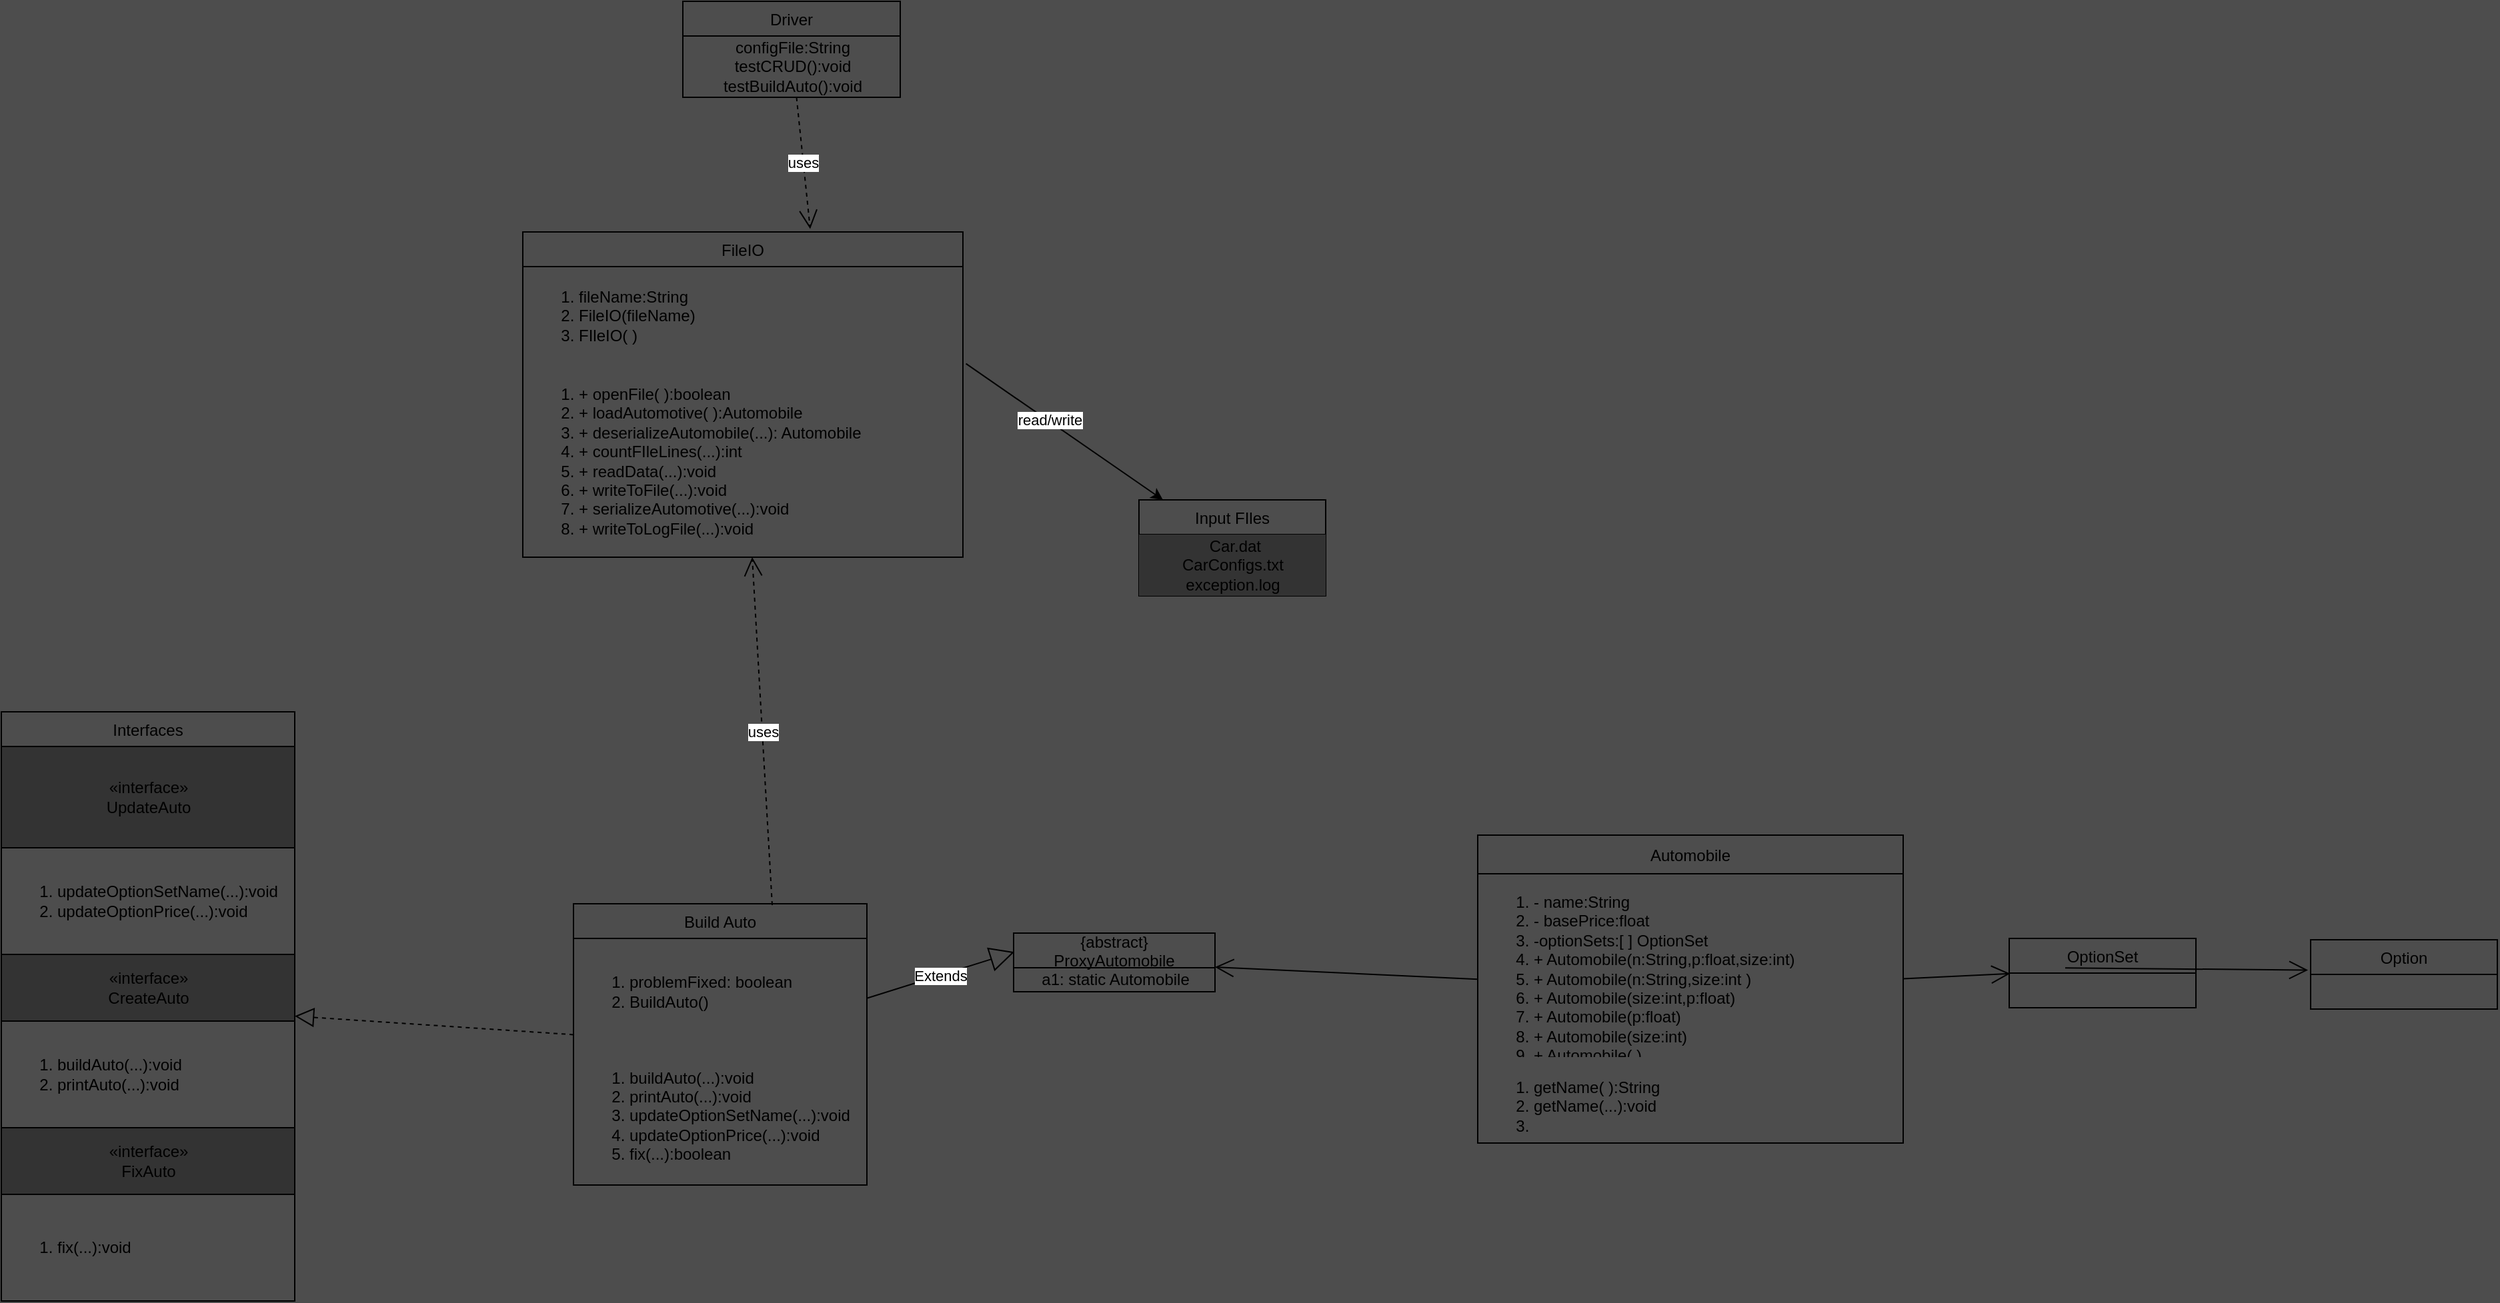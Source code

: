 <mxfile version="13.0.3" type="device"><diagram id="MWCZUFZZ0wEF4vx_gbho" name="Page-1"><mxGraphModel dx="1104" dy="1803" grid="0" gridSize="10" guides="1" tooltips="1" connect="0" arrows="1" fold="1" page="1" pageScale="1" pageWidth="850" pageHeight="1100" background="#4D4D4D" math="0" shadow="0"><root><mxCell id="0"/><mxCell id="1" parent="0"/><mxCell id="4vhqNQR_uglI4IgqSI2e-42" value="Extends" style="endArrow=block;endSize=16;endFill=0;html=1;entryX=0.004;entryY=0.321;entryDx=0;entryDy=0;entryPerimeter=0;" edge="1" parent="1" source="4vhqNQR_uglI4IgqSI2e-40" target="4vhqNQR_uglI4IgqSI2e-132"><mxGeometry width="160" relative="1" as="geometry"><mxPoint x="546" y="196.58" as="sourcePoint"/><mxPoint x="706" y="196.58" as="targetPoint"/></mxGeometry></mxCell><mxCell id="4vhqNQR_uglI4IgqSI2e-52" value="" style="endArrow=block;dashed=1;endFill=0;endSize=12;html=1;" edge="1" parent="1" source="4vhqNQR_uglI4IgqSI2e-40" target="4vhqNQR_uglI4IgqSI2e-48"><mxGeometry width="160" relative="1" as="geometry"><mxPoint x="320" y="404" as="sourcePoint"/><mxPoint x="116" y="144" as="targetPoint"/></mxGeometry></mxCell><mxCell id="4vhqNQR_uglI4IgqSI2e-67" value="" style="endArrow=open;endFill=1;endSize=12;html=1;" edge="1" parent="1" source="4vhqNQR_uglI4IgqSI2e-32" target="4vhqNQR_uglI4IgqSI2e-132"><mxGeometry width="160" relative="1" as="geometry"><mxPoint x="998.5" y="166.52" as="sourcePoint"/><mxPoint x="865.0" y="171" as="targetPoint"/></mxGeometry></mxCell><mxCell id="4vhqNQR_uglI4IgqSI2e-68" value="" style="endArrow=open;endFill=1;endSize=12;html=1;entryX=0.005;entryY=0.508;entryDx=0;entryDy=0;entryPerimeter=0;" edge="1" parent="1" source="4vhqNQR_uglI4IgqSI2e-32" target="4vhqNQR_uglI4IgqSI2e-26"><mxGeometry width="160" relative="1" as="geometry"><mxPoint x="1473.0" y="240.275" as="sourcePoint"/><mxPoint x="1279.51" y="273" as="targetPoint"/></mxGeometry></mxCell><mxCell id="4vhqNQR_uglI4IgqSI2e-69" value="" style="endArrow=open;endFill=1;endSize=12;html=1;exitX=0.99;exitY=0.475;exitDx=0;exitDy=0;exitPerimeter=0;entryX=-0.014;entryY=0.438;entryDx=0;entryDy=0;entryPerimeter=0;" edge="1" parent="1" target="4vhqNQR_uglI4IgqSI2e-22"><mxGeometry width="160" relative="1" as="geometry"><mxPoint x="1570.51" y="192.14" as="sourcePoint"/><mxPoint x="1666.13" y="192.272" as="targetPoint"/></mxGeometry></mxCell><mxCell id="4vhqNQR_uglI4IgqSI2e-78" value="uses" style="endArrow=open;endSize=12;dashed=1;html=1;entryX=0.653;entryY=-0.009;entryDx=0;entryDy=0;entryPerimeter=0;" edge="1" parent="1" source="4vhqNQR_uglI4IgqSI2e-74" target="4vhqNQR_uglI4IgqSI2e-77"><mxGeometry width="160" relative="1" as="geometry"><mxPoint x="1002" y="-104" as="sourcePoint"/><mxPoint x="1162" y="-104" as="targetPoint"/></mxGeometry></mxCell><mxCell id="4vhqNQR_uglI4IgqSI2e-85" value="uses" style="endArrow=open;endSize=12;dashed=1;html=1;" edge="1" parent="1" target="4vhqNQR_uglI4IgqSI2e-77"><mxGeometry width="160" relative="1" as="geometry"><mxPoint x="601" y="145" as="sourcePoint"/><mxPoint x="601" y="88.0" as="targetPoint"/></mxGeometry></mxCell><mxCell id="4vhqNQR_uglI4IgqSI2e-120" value="" style="endArrow=classic;html=1;exitX=1.007;exitY=0.405;exitDx=0;exitDy=0;exitPerimeter=0;" edge="1" parent="1" source="4vhqNQR_uglI4IgqSI2e-77" target="4vhqNQR_uglI4IgqSI2e-89"><mxGeometry width="50" height="50" relative="1" as="geometry"><mxPoint x="710" y="76" as="sourcePoint"/><mxPoint x="760" y="26" as="targetPoint"/></mxGeometry></mxCell><mxCell id="4vhqNQR_uglI4IgqSI2e-121" value="read/write" style="edgeLabel;html=1;align=center;verticalAlign=middle;resizable=0;points=[];" vertex="1" connectable="0" parent="4vhqNQR_uglI4IgqSI2e-120"><mxGeometry x="-0.166" y="1" relative="1" as="geometry"><mxPoint as="offset"/></mxGeometry></mxCell><mxCell id="4vhqNQR_uglI4IgqSI2e-40" value="Build Auto" style="swimlane;fontStyle=0;childLayout=stackLayout;horizontal=1;startSize=26;fillColor=none;horizontalStack=0;resizeParent=1;resizeParentMax=0;resizeLast=0;collapsible=1;marginBottom=0;" vertex="1" parent="1"><mxGeometry x="452" y="144" width="220" height="211" as="geometry"/></mxCell><mxCell id="4vhqNQR_uglI4IgqSI2e-124" value="&lt;ol&gt;&lt;li&gt;problemFixed: boolean&lt;/li&gt;&lt;li&gt;BuildAuto()&lt;/li&gt;&lt;/ol&gt;" style="text;strokeColor=none;fillColor=none;html=1;whiteSpace=wrap;verticalAlign=middle;overflow=hidden;" vertex="1" parent="4vhqNQR_uglI4IgqSI2e-40"><mxGeometry y="26" width="220" height="80" as="geometry"/></mxCell><mxCell id="4vhqNQR_uglI4IgqSI2e-123" value="&lt;ol&gt;&lt;li&gt;buildAuto(...):void&lt;/li&gt;&lt;li&gt;&lt;span&gt;printAuto(...):void&lt;/span&gt;&lt;/li&gt;&lt;li&gt;updateOptionSetName(...):void&lt;/li&gt;&lt;li&gt;updateOptionPrice(...):void&lt;/li&gt;&lt;li&gt;fix(...):boolean&lt;/li&gt;&lt;/ol&gt;" style="text;strokeColor=none;fillColor=none;html=1;whiteSpace=wrap;verticalAlign=middle;overflow=hidden;" vertex="1" parent="4vhqNQR_uglI4IgqSI2e-40"><mxGeometry y="106" width="220" height="105" as="geometry"/></mxCell><mxCell id="4vhqNQR_uglI4IgqSI2e-48" value="Interfaces" style="swimlane;fontStyle=0;childLayout=stackLayout;horizontal=1;startSize=26;fillColor=none;horizontalStack=0;resizeParent=1;resizeParentMax=0;resizeLast=0;collapsible=1;marginBottom=0;" vertex="1" parent="1"><mxGeometry x="23" width="220" height="442" as="geometry"><mxRectangle x="244" y="518" width="50" height="44" as="alternateBounds"/></mxGeometry></mxCell><mxCell id="4vhqNQR_uglI4IgqSI2e-45" value="«interface»&lt;br&gt;UpdateAuto&lt;br&gt;" style="html=1;fillColor=#333333;" vertex="1" parent="4vhqNQR_uglI4IgqSI2e-48"><mxGeometry y="26" width="220" height="76" as="geometry"/></mxCell><mxCell id="4vhqNQR_uglI4IgqSI2e-113" value="&lt;ol&gt;&lt;li&gt;updateOptionSetName(...):void&lt;/li&gt;&lt;li&gt;updateOptionPrice(...):void&lt;/li&gt;&lt;/ol&gt;" style="text;strokeColor=none;fillColor=none;html=1;whiteSpace=wrap;verticalAlign=middle;overflow=hidden;" vertex="1" parent="4vhqNQR_uglI4IgqSI2e-48"><mxGeometry y="102" width="220" height="80" as="geometry"/></mxCell><mxCell id="4vhqNQR_uglI4IgqSI2e-44" value="«interface»&lt;br&gt;CreateAuto" style="html=1;fillColor=#333333;" vertex="1" parent="4vhqNQR_uglI4IgqSI2e-48"><mxGeometry y="182" width="220" height="50" as="geometry"/></mxCell><mxCell id="4vhqNQR_uglI4IgqSI2e-114" value="&lt;ol&gt;&lt;li&gt;buildAuto(...):void&lt;/li&gt;&lt;li&gt;printAuto(...):void&lt;/li&gt;&lt;/ol&gt;" style="text;strokeColor=none;fillColor=none;html=1;whiteSpace=wrap;verticalAlign=middle;overflow=hidden;" vertex="1" parent="4vhqNQR_uglI4IgqSI2e-48"><mxGeometry y="232" width="220" height="80" as="geometry"/></mxCell><mxCell id="4vhqNQR_uglI4IgqSI2e-43" value="«interface»&lt;br&gt;FixAuto" style="html=1;fillColor=#333333;" vertex="1" parent="4vhqNQR_uglI4IgqSI2e-48"><mxGeometry y="312" width="220" height="50" as="geometry"/></mxCell><mxCell id="4vhqNQR_uglI4IgqSI2e-115" value="&lt;ol&gt;&lt;li&gt;fix(...):void&lt;/li&gt;&lt;/ol&gt;" style="text;strokeColor=none;fillColor=none;html=1;whiteSpace=wrap;verticalAlign=middle;overflow=hidden;" vertex="1" parent="4vhqNQR_uglI4IgqSI2e-48"><mxGeometry y="362" width="220" height="80" as="geometry"/></mxCell><mxCell id="4vhqNQR_uglI4IgqSI2e-89" value="Input FIles" style="swimlane;fontStyle=0;childLayout=stackLayout;horizontal=1;startSize=26;fillColor=none;horizontalStack=0;resizeParent=1;resizeParentMax=0;resizeLast=0;collapsible=1;marginBottom=0;" vertex="1" parent="1"><mxGeometry x="876" y="-159" width="140" height="72" as="geometry"/></mxCell><mxCell id="4vhqNQR_uglI4IgqSI2e-93" value="&amp;nbsp;Car.dat&lt;br&gt;CarConfigs.txt&lt;br&gt;exception.log" style="text;html=1;align=center;verticalAlign=middle;resizable=0;points=[];autosize=1;fillColor=#333333;" vertex="1" parent="4vhqNQR_uglI4IgqSI2e-89"><mxGeometry y="26" width="140" height="46" as="geometry"/></mxCell><mxCell id="4vhqNQR_uglI4IgqSI2e-74" value="Driver" style="swimlane;fontStyle=0;childLayout=stackLayout;horizontal=1;startSize=26;fillColor=none;horizontalStack=0;resizeParent=1;resizeParentMax=0;resizeLast=0;collapsible=1;marginBottom=0;" vertex="1" parent="1"><mxGeometry x="534" y="-533" width="163" height="72" as="geometry"/></mxCell><mxCell id="4vhqNQR_uglI4IgqSI2e-125" value="configFile:String&lt;br&gt;testCRUD():void&lt;br&gt;testBuildAuto():void&lt;br&gt;" style="text;html=1;align=center;verticalAlign=middle;resizable=0;points=[];autosize=1;" vertex="1" parent="4vhqNQR_uglI4IgqSI2e-74"><mxGeometry y="26" width="163" height="46" as="geometry"/></mxCell><mxCell id="4vhqNQR_uglI4IgqSI2e-77" value="FileIO" style="swimlane;fontStyle=0;childLayout=stackLayout;horizontal=1;startSize=26;fillColor=none;horizontalStack=0;resizeParent=1;resizeParentMax=0;resizeLast=0;collapsible=1;marginBottom=0;" vertex="1" parent="1"><mxGeometry x="414" y="-360" width="330" height="244" as="geometry"/></mxCell><mxCell id="4vhqNQR_uglI4IgqSI2e-129" value="&lt;ol&gt;&lt;li&gt;fileName:String&lt;/li&gt;&lt;li&gt;FileIO(fileName)&lt;/li&gt;&lt;li&gt;FIleIO( )&lt;/li&gt;&lt;/ol&gt;" style="text;strokeColor=none;fillColor=none;html=1;whiteSpace=wrap;verticalAlign=middle;overflow=hidden;" vertex="1" parent="4vhqNQR_uglI4IgqSI2e-77"><mxGeometry y="26" width="330" height="74" as="geometry"/></mxCell><mxCell id="4vhqNQR_uglI4IgqSI2e-127" value="&lt;ol&gt;&lt;li&gt;+ openFile( ):boolean&lt;/li&gt;&lt;li&gt;+ loadAutomotive( ):Automobile&lt;/li&gt;&lt;li&gt;+ deserializeAutomobile(...): Automobile&lt;/li&gt;&lt;li&gt;+ countFIleLines(...):int&lt;/li&gt;&lt;li&gt;+ readData(...):void&lt;/li&gt;&lt;li&gt;+ writeToFile(...):void&lt;/li&gt;&lt;li&gt;+ serializeAutomotive(...):void&lt;/li&gt;&lt;li&gt;+ writeToLogFile(...):void&lt;/li&gt;&lt;/ol&gt;" style="text;strokeColor=none;fillColor=none;html=1;whiteSpace=wrap;verticalAlign=middle;overflow=hidden;" vertex="1" parent="4vhqNQR_uglI4IgqSI2e-77"><mxGeometry y="100" width="330" height="144" as="geometry"/></mxCell><mxCell id="4vhqNQR_uglI4IgqSI2e-132" value="{abstract}&#10;ProxyAutomobile" style="swimlane;fontStyle=0;childLayout=stackLayout;horizontal=1;startSize=26;fillColor=none;horizontalStack=0;resizeParent=1;resizeParentMax=0;resizeLast=0;collapsible=1;marginBottom=0;" vertex="1" parent="1"><mxGeometry x="782" y="166" width="151" height="44" as="geometry"/></mxCell><mxCell id="4vhqNQR_uglI4IgqSI2e-133" value="a1: static Automobile" style="text;html=1;align=center;verticalAlign=middle;resizable=0;points=[];autosize=1;" vertex="1" parent="4vhqNQR_uglI4IgqSI2e-132"><mxGeometry y="26" width="151" height="18" as="geometry"/></mxCell><mxCell id="4vhqNQR_uglI4IgqSI2e-22" value="Option" style="swimlane;fontStyle=0;childLayout=stackLayout;horizontal=1;startSize=26;fillColor=none;horizontalStack=0;resizeParent=1;resizeParentMax=0;resizeLast=0;collapsible=1;marginBottom=0;" vertex="1" parent="1"><mxGeometry x="1754.51" y="171" width="140" height="52" as="geometry"/></mxCell><mxCell id="4vhqNQR_uglI4IgqSI2e-26" value="OptionSet" style="swimlane;fontStyle=0;childLayout=stackLayout;horizontal=1;startSize=26;fillColor=none;horizontalStack=0;resizeParent=1;resizeParentMax=0;resizeLast=0;collapsible=1;marginBottom=0;" vertex="1" parent="1"><mxGeometry x="1528.51" y="170" width="140" height="52" as="geometry"/></mxCell><mxCell id="4vhqNQR_uglI4IgqSI2e-32" value="Automobile" style="swimlane;fontStyle=0;childLayout=stackLayout;horizontal=1;startSize=29;fillColor=none;horizontalStack=0;resizeParent=1;resizeParentMax=0;resizeLast=0;collapsible=1;marginBottom=0;" vertex="1" parent="1"><mxGeometry x="1130" y="92.5" width="319" height="231" as="geometry"/></mxCell><mxCell id="4vhqNQR_uglI4IgqSI2e-135" value="&lt;ol&gt;&lt;li&gt;- name:String&lt;/li&gt;&lt;li&gt;- basePrice:float&lt;/li&gt;&lt;li&gt;-optionSets:[ ] OptionSet&lt;/li&gt;&lt;li&gt;+ Automobile(n:String,p:float,size:int)&lt;/li&gt;&lt;li&gt;+ Automobile(n:String,size:int )&lt;/li&gt;&lt;li&gt;+ Automobile(size:int,p:float)&lt;/li&gt;&lt;li&gt;+ Automobile(p:float)&lt;/li&gt;&lt;li&gt;+ Automobile(size:int)&lt;/li&gt;&lt;li&gt;+ Automobile( )&amp;nbsp;&lt;/li&gt;&lt;/ol&gt;" style="text;strokeColor=none;fillColor=none;html=1;whiteSpace=wrap;verticalAlign=middle;overflow=hidden;" vertex="1" parent="4vhqNQR_uglI4IgqSI2e-32"><mxGeometry y="29" width="319" height="139" as="geometry"/></mxCell><mxCell id="4vhqNQR_uglI4IgqSI2e-136" value="&lt;ol&gt;&lt;li&gt;getName( ):String&lt;/li&gt;&lt;li&gt;getName(...):void&lt;/li&gt;&lt;li&gt;&lt;br&gt;&lt;/li&gt;&lt;/ol&gt;" style="text;strokeColor=none;fillColor=none;html=1;whiteSpace=wrap;verticalAlign=middle;overflow=hidden;" vertex="1" parent="4vhqNQR_uglI4IgqSI2e-32"><mxGeometry y="168" width="319" height="63" as="geometry"/></mxCell></root></mxGraphModel></diagram></mxfile>